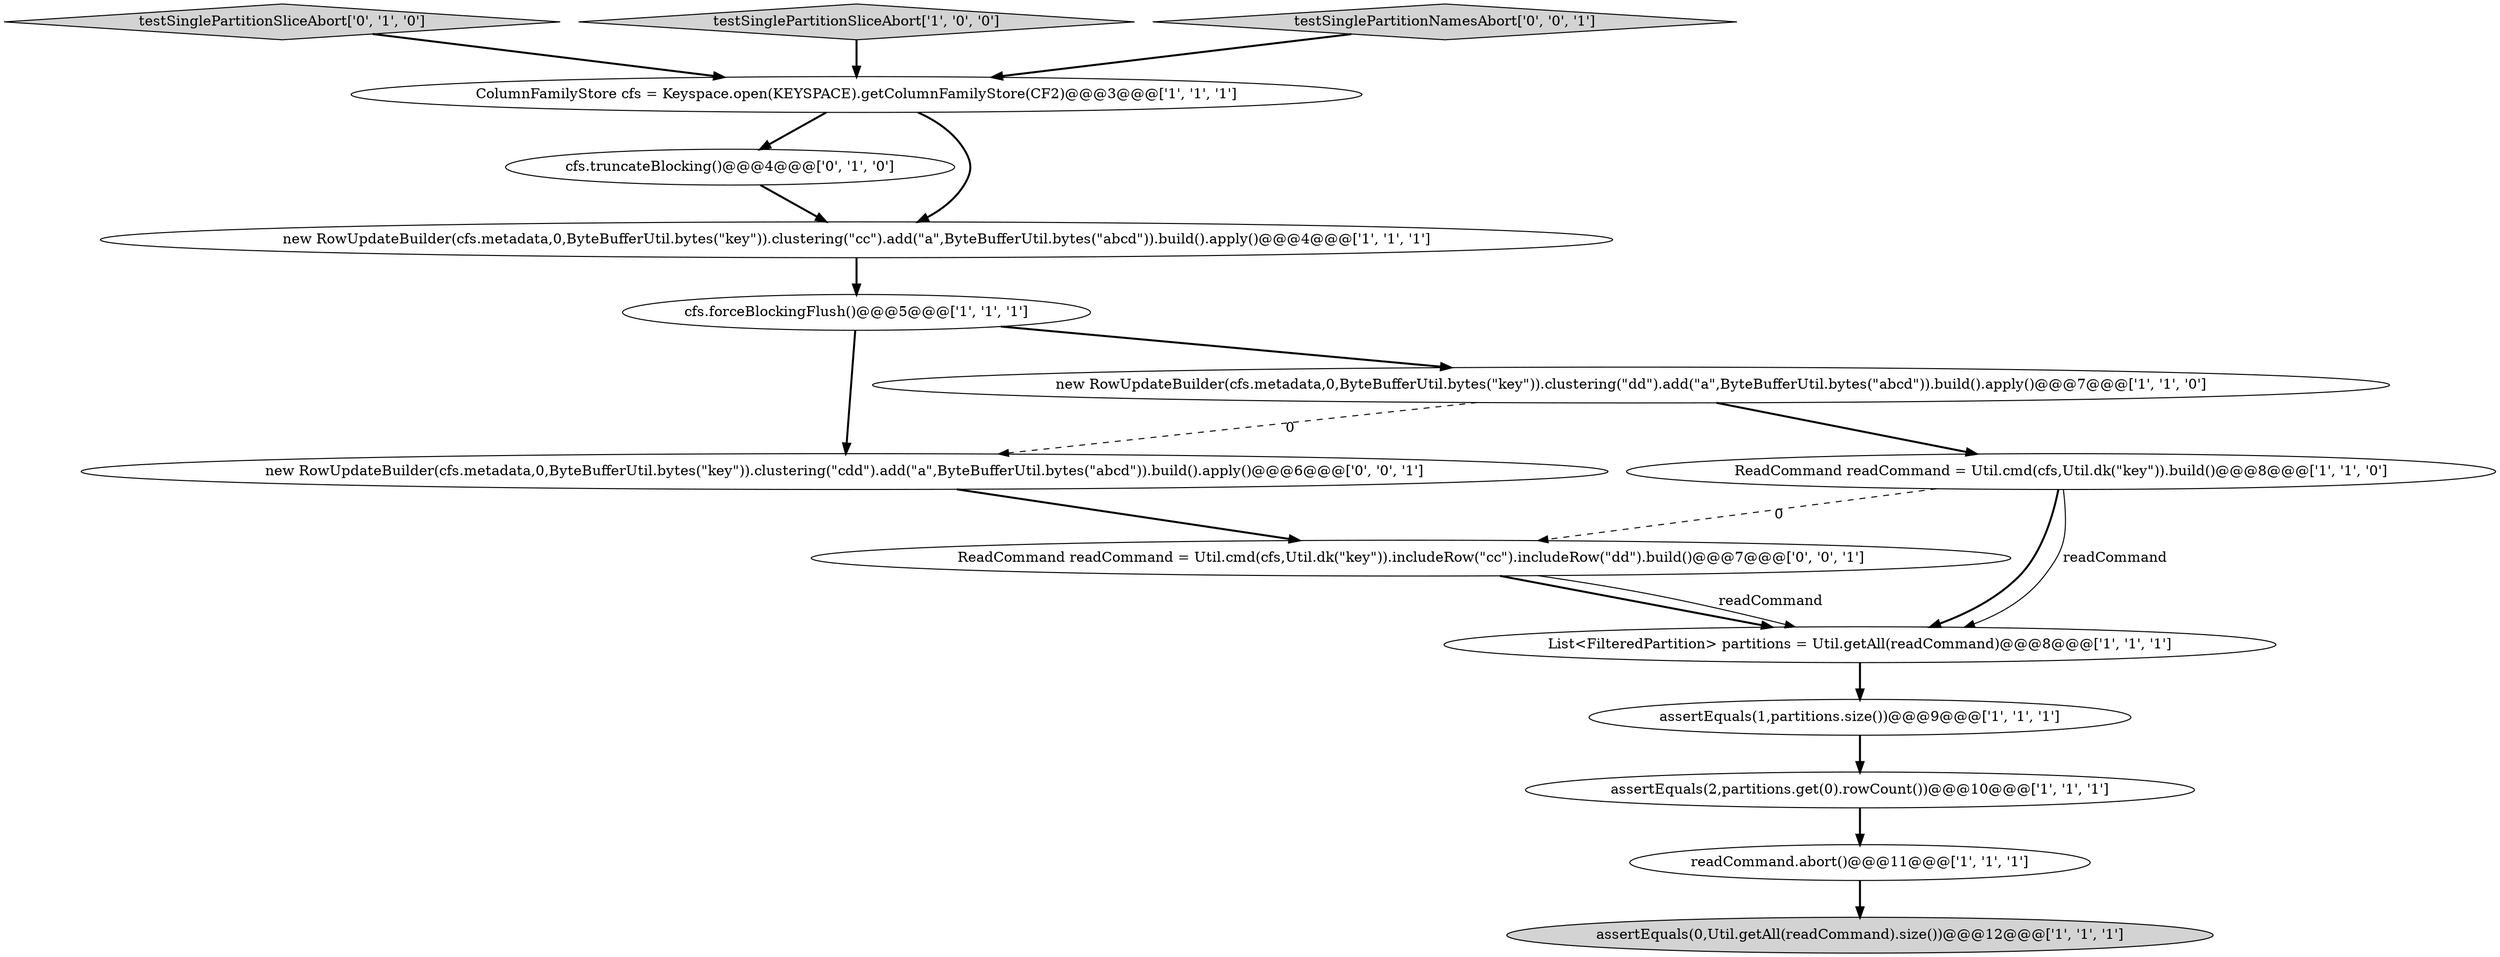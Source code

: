 digraph {
11 [style = filled, label = "cfs.truncateBlocking()@@@4@@@['0', '1', '0']", fillcolor = white, shape = ellipse image = "AAA1AAABBB2BBB"];
12 [style = filled, label = "testSinglePartitionSliceAbort['0', '1', '0']", fillcolor = lightgray, shape = diamond image = "AAA0AAABBB2BBB"];
10 [style = filled, label = "readCommand.abort()@@@11@@@['1', '1', '1']", fillcolor = white, shape = ellipse image = "AAA0AAABBB1BBB"];
7 [style = filled, label = "List<FilteredPartition> partitions = Util.getAll(readCommand)@@@8@@@['1', '1', '1']", fillcolor = white, shape = ellipse image = "AAA0AAABBB1BBB"];
2 [style = filled, label = "testSinglePartitionSliceAbort['1', '0', '0']", fillcolor = lightgray, shape = diamond image = "AAA0AAABBB1BBB"];
9 [style = filled, label = "assertEquals(2,partitions.get(0).rowCount())@@@10@@@['1', '1', '1']", fillcolor = white, shape = ellipse image = "AAA0AAABBB1BBB"];
1 [style = filled, label = "assertEquals(1,partitions.size())@@@9@@@['1', '1', '1']", fillcolor = white, shape = ellipse image = "AAA0AAABBB1BBB"];
15 [style = filled, label = "new RowUpdateBuilder(cfs.metadata,0,ByteBufferUtil.bytes(\"key\")).clustering(\"cdd\").add(\"a\",ByteBufferUtil.bytes(\"abcd\")).build().apply()@@@6@@@['0', '0', '1']", fillcolor = white, shape = ellipse image = "AAA0AAABBB3BBB"];
3 [style = filled, label = "cfs.forceBlockingFlush()@@@5@@@['1', '1', '1']", fillcolor = white, shape = ellipse image = "AAA0AAABBB1BBB"];
4 [style = filled, label = "ReadCommand readCommand = Util.cmd(cfs,Util.dk(\"key\")).build()@@@8@@@['1', '1', '0']", fillcolor = white, shape = ellipse image = "AAA0AAABBB1BBB"];
0 [style = filled, label = "ColumnFamilyStore cfs = Keyspace.open(KEYSPACE).getColumnFamilyStore(CF2)@@@3@@@['1', '1', '1']", fillcolor = white, shape = ellipse image = "AAA0AAABBB1BBB"];
14 [style = filled, label = "testSinglePartitionNamesAbort['0', '0', '1']", fillcolor = lightgray, shape = diamond image = "AAA0AAABBB3BBB"];
5 [style = filled, label = "new RowUpdateBuilder(cfs.metadata,0,ByteBufferUtil.bytes(\"key\")).clustering(\"dd\").add(\"a\",ByteBufferUtil.bytes(\"abcd\")).build().apply()@@@7@@@['1', '1', '0']", fillcolor = white, shape = ellipse image = "AAA0AAABBB1BBB"];
13 [style = filled, label = "ReadCommand readCommand = Util.cmd(cfs,Util.dk(\"key\")).includeRow(\"cc\").includeRow(\"dd\").build()@@@7@@@['0', '0', '1']", fillcolor = white, shape = ellipse image = "AAA0AAABBB3BBB"];
8 [style = filled, label = "assertEquals(0,Util.getAll(readCommand).size())@@@12@@@['1', '1', '1']", fillcolor = lightgray, shape = ellipse image = "AAA0AAABBB1BBB"];
6 [style = filled, label = "new RowUpdateBuilder(cfs.metadata,0,ByteBufferUtil.bytes(\"key\")).clustering(\"cc\").add(\"a\",ByteBufferUtil.bytes(\"abcd\")).build().apply()@@@4@@@['1', '1', '1']", fillcolor = white, shape = ellipse image = "AAA0AAABBB1BBB"];
0->6 [style = bold, label=""];
12->0 [style = bold, label=""];
13->7 [style = bold, label=""];
4->7 [style = bold, label=""];
1->9 [style = bold, label=""];
10->8 [style = bold, label=""];
4->7 [style = solid, label="readCommand"];
14->0 [style = bold, label=""];
11->6 [style = bold, label=""];
13->7 [style = solid, label="readCommand"];
0->11 [style = bold, label=""];
3->5 [style = bold, label=""];
5->4 [style = bold, label=""];
6->3 [style = bold, label=""];
15->13 [style = bold, label=""];
3->15 [style = bold, label=""];
4->13 [style = dashed, label="0"];
2->0 [style = bold, label=""];
7->1 [style = bold, label=""];
5->15 [style = dashed, label="0"];
9->10 [style = bold, label=""];
}
